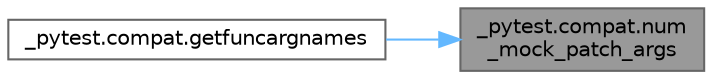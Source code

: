 digraph "_pytest.compat.num_mock_patch_args"
{
 // LATEX_PDF_SIZE
  bgcolor="transparent";
  edge [fontname=Helvetica,fontsize=10,labelfontname=Helvetica,labelfontsize=10];
  node [fontname=Helvetica,fontsize=10,shape=box,height=0.2,width=0.4];
  rankdir="RL";
  Node1 [id="Node000001",label="_pytest.compat.num\l_mock_patch_args",height=0.2,width=0.4,color="gray40", fillcolor="grey60", style="filled", fontcolor="black",tooltip=" "];
  Node1 -> Node2 [id="edge1_Node000001_Node000002",dir="back",color="steelblue1",style="solid",tooltip=" "];
  Node2 [id="Node000002",label="_pytest.compat.getfuncargnames",height=0.2,width=0.4,color="grey40", fillcolor="white", style="filled",URL="$namespace__pytest_1_1compat.html#a7e6efcd0ee4a1eccdf955033544f5ef2",tooltip=" "];
}
